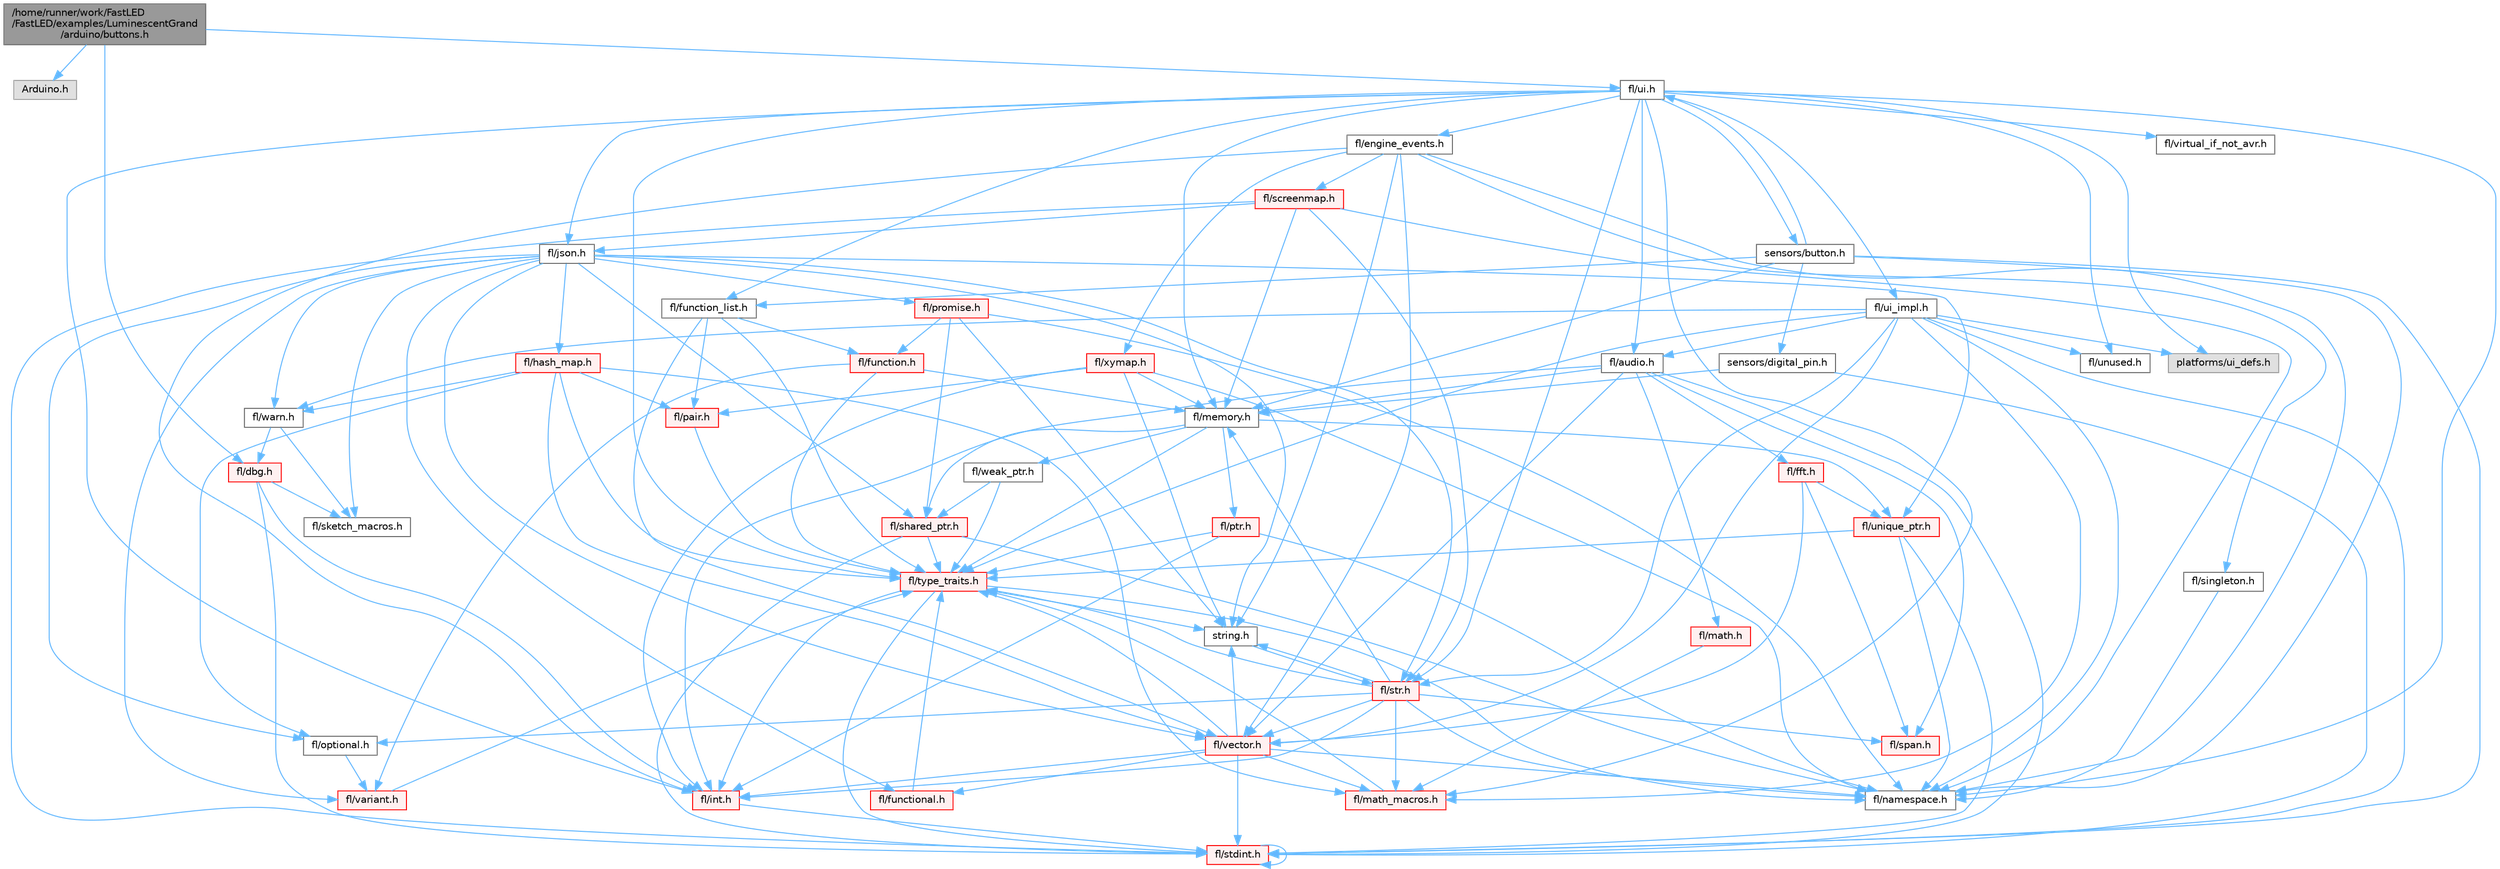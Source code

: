 digraph "/home/runner/work/FastLED/FastLED/examples/LuminescentGrand/arduino/buttons.h"
{
 // INTERACTIVE_SVG=YES
 // LATEX_PDF_SIZE
  bgcolor="transparent";
  edge [fontname=Helvetica,fontsize=10,labelfontname=Helvetica,labelfontsize=10];
  node [fontname=Helvetica,fontsize=10,shape=box,height=0.2,width=0.4];
  Node1 [id="Node000001",label="/home/runner/work/FastLED\l/FastLED/examples/LuminescentGrand\l/arduino/buttons.h",height=0.2,width=0.4,color="gray40", fillcolor="grey60", style="filled", fontcolor="black",tooltip=" "];
  Node1 -> Node2 [id="edge1_Node000001_Node000002",color="steelblue1",style="solid",tooltip=" "];
  Node2 [id="Node000002",label="Arduino.h",height=0.2,width=0.4,color="grey60", fillcolor="#E0E0E0", style="filled",tooltip=" "];
  Node1 -> Node3 [id="edge2_Node000001_Node000003",color="steelblue1",style="solid",tooltip=" "];
  Node3 [id="Node000003",label="fl/ui.h",height=0.2,width=0.4,color="grey40", fillcolor="white", style="filled",URL="$d9/d3b/ui_8h.html",tooltip=" "];
  Node3 -> Node4 [id="edge3_Node000003_Node000004",color="steelblue1",style="solid",tooltip=" "];
  Node4 [id="Node000004",label="fl/namespace.h",height=0.2,width=0.4,color="grey40", fillcolor="white", style="filled",URL="$df/d2a/namespace_8h.html",tooltip="Implements the FastLED namespace macros."];
  Node3 -> Node5 [id="edge4_Node000003_Node000005",color="steelblue1",style="solid",tooltip=" "];
  Node5 [id="Node000005",label="fl/memory.h",height=0.2,width=0.4,color="grey40", fillcolor="white", style="filled",URL="$dc/d18/memory_8h.html",tooltip=" "];
  Node5 -> Node6 [id="edge5_Node000005_Node000006",color="steelblue1",style="solid",tooltip=" "];
  Node6 [id="Node000006",label="fl/ptr.h",height=0.2,width=0.4,color="red", fillcolor="#FFF0F0", style="filled",URL="$dd/d98/ptr_8h.html",tooltip=" "];
  Node6 -> Node4 [id="edge6_Node000006_Node000004",color="steelblue1",style="solid",tooltip=" "];
  Node6 -> Node9 [id="edge7_Node000006_Node000009",color="steelblue1",style="solid",tooltip=" "];
  Node9 [id="Node000009",label="fl/type_traits.h",height=0.2,width=0.4,color="red", fillcolor="#FFF0F0", style="filled",URL="$df/d63/type__traits_8h.html",tooltip=" "];
  Node9 -> Node10 [id="edge8_Node000009_Node000010",color="steelblue1",style="solid",tooltip=" "];
  Node10 [id="Node000010",label="string.h",height=0.2,width=0.4,color="grey40", fillcolor="white", style="filled",URL="$da/d66/string_8h.html",tooltip=" "];
  Node10 -> Node11 [id="edge9_Node000010_Node000011",color="steelblue1",style="solid",tooltip=" "];
  Node11 [id="Node000011",label="fl/str.h",height=0.2,width=0.4,color="red", fillcolor="#FFF0F0", style="filled",URL="$d1/d93/str_8h.html",tooltip=" "];
  Node11 -> Node12 [id="edge10_Node000011_Node000012",color="steelblue1",style="solid",tooltip=" "];
  Node12 [id="Node000012",label="fl/int.h",height=0.2,width=0.4,color="red", fillcolor="#FFF0F0", style="filled",URL="$d3/d7e/int_8h.html",tooltip=" "];
  Node12 -> Node13 [id="edge11_Node000012_Node000013",color="steelblue1",style="solid",tooltip=" "];
  Node13 [id="Node000013",label="fl/stdint.h",height=0.2,width=0.4,color="red", fillcolor="#FFF0F0", style="filled",URL="$df/dd8/stdint_8h.html",tooltip=" "];
  Node13 -> Node13 [id="edge12_Node000013_Node000013",color="steelblue1",style="solid",tooltip=" "];
  Node11 -> Node10 [id="edge13_Node000011_Node000010",color="steelblue1",style="solid",tooltip=" "];
  Node11 -> Node22 [id="edge14_Node000011_Node000022",color="steelblue1",style="solid",tooltip=" "];
  Node22 [id="Node000022",label="fl/math_macros.h",height=0.2,width=0.4,color="red", fillcolor="#FFF0F0", style="filled",URL="$d8/db8/math__macros_8h.html",tooltip=" "];
  Node22 -> Node9 [id="edge15_Node000022_Node000009",color="steelblue1",style="solid",tooltip=" "];
  Node11 -> Node4 [id="edge16_Node000011_Node000004",color="steelblue1",style="solid",tooltip=" "];
  Node11 -> Node5 [id="edge17_Node000011_Node000005",color="steelblue1",style="solid",tooltip=" "];
  Node11 -> Node25 [id="edge18_Node000011_Node000025",color="steelblue1",style="solid",tooltip=" "];
  Node25 [id="Node000025",label="fl/optional.h",height=0.2,width=0.4,color="grey40", fillcolor="white", style="filled",URL="$dc/d62/optional_8h.html",tooltip=" "];
  Node25 -> Node26 [id="edge19_Node000025_Node000026",color="steelblue1",style="solid",tooltip=" "];
  Node26 [id="Node000026",label="fl/variant.h",height=0.2,width=0.4,color="red", fillcolor="#FFF0F0", style="filled",URL="$d6/d10/variant_8h.html",tooltip=" "];
  Node26 -> Node9 [id="edge20_Node000026_Node000009",color="steelblue1",style="solid",tooltip=" "];
  Node11 -> Node9 [id="edge21_Node000011_Node000009",color="steelblue1",style="solid",tooltip=" "];
  Node11 -> Node29 [id="edge22_Node000011_Node000029",color="steelblue1",style="solid",tooltip=" "];
  Node29 [id="Node000029",label="fl/vector.h",height=0.2,width=0.4,color="red", fillcolor="#FFF0F0", style="filled",URL="$d6/d68/vector_8h.html",tooltip=" "];
  Node29 -> Node13 [id="edge23_Node000029_Node000013",color="steelblue1",style="solid",tooltip=" "];
  Node29 -> Node12 [id="edge24_Node000029_Node000012",color="steelblue1",style="solid",tooltip=" "];
  Node29 -> Node10 [id="edge25_Node000029_Node000010",color="steelblue1",style="solid",tooltip=" "];
  Node29 -> Node30 [id="edge26_Node000029_Node000030",color="steelblue1",style="solid",tooltip=" "];
  Node30 [id="Node000030",label="fl/functional.h",height=0.2,width=0.4,color="red", fillcolor="#FFF0F0", style="filled",URL="$d8/dea/functional_8h.html",tooltip=" "];
  Node30 -> Node9 [id="edge27_Node000030_Node000009",color="steelblue1",style="solid",tooltip=" "];
  Node29 -> Node22 [id="edge28_Node000029_Node000022",color="steelblue1",style="solid",tooltip=" "];
  Node29 -> Node4 [id="edge29_Node000029_Node000004",color="steelblue1",style="solid",tooltip=" "];
  Node29 -> Node9 [id="edge30_Node000029_Node000009",color="steelblue1",style="solid",tooltip=" "];
  Node11 -> Node42 [id="edge31_Node000011_Node000042",color="steelblue1",style="solid",tooltip=" "];
  Node42 [id="Node000042",label="fl/span.h",height=0.2,width=0.4,color="red", fillcolor="#FFF0F0", style="filled",URL="$d4/d7a/span_8h.html",tooltip=" "];
  Node9 -> Node13 [id="edge32_Node000009_Node000013",color="steelblue1",style="solid",tooltip=" "];
  Node9 -> Node4 [id="edge33_Node000009_Node000004",color="steelblue1",style="solid",tooltip=" "];
  Node9 -> Node12 [id="edge34_Node000009_Node000012",color="steelblue1",style="solid",tooltip=" "];
  Node6 -> Node12 [id="edge35_Node000006_Node000012",color="steelblue1",style="solid",tooltip=" "];
  Node5 -> Node49 [id="edge36_Node000005_Node000049",color="steelblue1",style="solid",tooltip=" "];
  Node49 [id="Node000049",label="fl/shared_ptr.h",height=0.2,width=0.4,color="red", fillcolor="#FFF0F0", style="filled",URL="$df/d6a/shared__ptr_8h.html",tooltip=" "];
  Node49 -> Node4 [id="edge37_Node000049_Node000004",color="steelblue1",style="solid",tooltip=" "];
  Node49 -> Node9 [id="edge38_Node000049_Node000009",color="steelblue1",style="solid",tooltip=" "];
  Node49 -> Node13 [id="edge39_Node000049_Node000013",color="steelblue1",style="solid",tooltip=" "];
  Node5 -> Node52 [id="edge40_Node000005_Node000052",color="steelblue1",style="solid",tooltip=" "];
  Node52 [id="Node000052",label="fl/weak_ptr.h",height=0.2,width=0.4,color="grey40", fillcolor="white", style="filled",URL="$dc/db4/weak__ptr_8h.html",tooltip=" "];
  Node52 -> Node49 [id="edge41_Node000052_Node000049",color="steelblue1",style="solid",tooltip=" "];
  Node52 -> Node9 [id="edge42_Node000052_Node000009",color="steelblue1",style="solid",tooltip=" "];
  Node5 -> Node8 [id="edge43_Node000005_Node000008",color="steelblue1",style="solid",tooltip=" "];
  Node8 [id="Node000008",label="fl/unique_ptr.h",height=0.2,width=0.4,color="red", fillcolor="#FFF0F0", style="filled",URL="$da/d4b/unique__ptr_8h.html",tooltip=" "];
  Node8 -> Node4 [id="edge44_Node000008_Node000004",color="steelblue1",style="solid",tooltip=" "];
  Node8 -> Node9 [id="edge45_Node000008_Node000009",color="steelblue1",style="solid",tooltip=" "];
  Node8 -> Node13 [id="edge46_Node000008_Node000013",color="steelblue1",style="solid",tooltip=" "];
  Node5 -> Node9 [id="edge47_Node000005_Node000009",color="steelblue1",style="solid",tooltip=" "];
  Node3 -> Node53 [id="edge48_Node000003_Node000053",color="steelblue1",style="solid",tooltip=" "];
  Node53 [id="Node000053",label="fl/json.h",height=0.2,width=0.4,color="grey40", fillcolor="white", style="filled",URL="$d7/d91/fl_2json_8h.html",tooltip="FastLED's Elegant JSON Library: fl::Json"];
  Node53 -> Node10 [id="edge49_Node000053_Node000010",color="steelblue1",style="solid",tooltip=" "];
  Node53 -> Node29 [id="edge50_Node000053_Node000029",color="steelblue1",style="solid",tooltip=" "];
  Node53 -> Node54 [id="edge51_Node000053_Node000054",color="steelblue1",style="solid",tooltip=" "];
  Node54 [id="Node000054",label="fl/hash_map.h",height=0.2,width=0.4,color="red", fillcolor="#FFF0F0", style="filled",URL="$d6/d13/hash__map_8h.html",tooltip=" "];
  Node54 -> Node25 [id="edge52_Node000054_Node000025",color="steelblue1",style="solid",tooltip=" "];
  Node54 -> Node58 [id="edge53_Node000054_Node000058",color="steelblue1",style="solid",tooltip=" "];
  Node58 [id="Node000058",label="fl/pair.h",height=0.2,width=0.4,color="red", fillcolor="#FFF0F0", style="filled",URL="$d3/d41/pair_8h.html",tooltip=" "];
  Node58 -> Node9 [id="edge54_Node000058_Node000009",color="steelblue1",style="solid",tooltip=" "];
  Node54 -> Node9 [id="edge55_Node000054_Node000009",color="steelblue1",style="solid",tooltip=" "];
  Node54 -> Node29 [id="edge56_Node000054_Node000029",color="steelblue1",style="solid",tooltip=" "];
  Node54 -> Node59 [id="edge57_Node000054_Node000059",color="steelblue1",style="solid",tooltip=" "];
  Node59 [id="Node000059",label="fl/warn.h",height=0.2,width=0.4,color="grey40", fillcolor="white", style="filled",URL="$de/d77/warn_8h.html",tooltip=" "];
  Node59 -> Node60 [id="edge58_Node000059_Node000060",color="steelblue1",style="solid",tooltip=" "];
  Node60 [id="Node000060",label="fl/dbg.h",height=0.2,width=0.4,color="red", fillcolor="#FFF0F0", style="filled",URL="$d6/d01/dbg_8h.html",tooltip=" "];
  Node60 -> Node70 [id="edge59_Node000060_Node000070",color="steelblue1",style="solid",tooltip=" "];
  Node70 [id="Node000070",label="fl/sketch_macros.h",height=0.2,width=0.4,color="grey40", fillcolor="white", style="filled",URL="$d1/dbc/sketch__macros_8h.html",tooltip=" "];
  Node60 -> Node12 [id="edge60_Node000060_Node000012",color="steelblue1",style="solid",tooltip=" "];
  Node60 -> Node13 [id="edge61_Node000060_Node000013",color="steelblue1",style="solid",tooltip=" "];
  Node59 -> Node70 [id="edge62_Node000059_Node000070",color="steelblue1",style="solid",tooltip=" "];
  Node54 -> Node22 [id="edge63_Node000054_Node000022",color="steelblue1",style="solid",tooltip=" "];
  Node53 -> Node26 [id="edge64_Node000053_Node000026",color="steelblue1",style="solid",tooltip=" "];
  Node53 -> Node25 [id="edge65_Node000053_Node000025",color="steelblue1",style="solid",tooltip=" "];
  Node53 -> Node8 [id="edge66_Node000053_Node000008",color="steelblue1",style="solid",tooltip=" "];
  Node53 -> Node49 [id="edge67_Node000053_Node000049",color="steelblue1",style="solid",tooltip=" "];
  Node53 -> Node30 [id="edge68_Node000053_Node000030",color="steelblue1",style="solid",tooltip=" "];
  Node53 -> Node11 [id="edge69_Node000053_Node000011",color="steelblue1",style="solid",tooltip=" "];
  Node53 -> Node71 [id="edge70_Node000053_Node000071",color="steelblue1",style="solid",tooltip=" "];
  Node71 [id="Node000071",label="fl/promise.h",height=0.2,width=0.4,color="red", fillcolor="#FFF0F0", style="filled",URL="$d6/d17/promise_8h.html",tooltip="Promise-based fluent API for FastLED - standalone async primitives."];
  Node71 -> Node4 [id="edge71_Node000071_Node000004",color="steelblue1",style="solid",tooltip=" "];
  Node71 -> Node72 [id="edge72_Node000071_Node000072",color="steelblue1",style="solid",tooltip=" "];
  Node72 [id="Node000072",label="fl/function.h",height=0.2,width=0.4,color="red", fillcolor="#FFF0F0", style="filled",URL="$dd/d67/function_8h.html",tooltip=" "];
  Node72 -> Node5 [id="edge73_Node000072_Node000005",color="steelblue1",style="solid",tooltip=" "];
  Node72 -> Node9 [id="edge74_Node000072_Node000009",color="steelblue1",style="solid",tooltip=" "];
  Node72 -> Node26 [id="edge75_Node000072_Node000026",color="steelblue1",style="solid",tooltip=" "];
  Node71 -> Node10 [id="edge76_Node000071_Node000010",color="steelblue1",style="solid",tooltip=" "];
  Node71 -> Node49 [id="edge77_Node000071_Node000049",color="steelblue1",style="solid",tooltip=" "];
  Node53 -> Node59 [id="edge78_Node000053_Node000059",color="steelblue1",style="solid",tooltip=" "];
  Node53 -> Node70 [id="edge79_Node000053_Node000070",color="steelblue1",style="solid",tooltip=" "];
  Node3 -> Node11 [id="edge80_Node000003_Node000011",color="steelblue1",style="solid",tooltip=" "];
  Node3 -> Node12 [id="edge81_Node000003_Node000012",color="steelblue1",style="solid",tooltip=" "];
  Node3 -> Node73 [id="edge82_Node000003_Node000073",color="steelblue1",style="solid",tooltip=" "];
  Node73 [id="Node000073",label="fl/audio.h",height=0.2,width=0.4,color="grey40", fillcolor="white", style="filled",URL="$da/d09/audio_8h.html",tooltip=" "];
  Node73 -> Node74 [id="edge83_Node000073_Node000074",color="steelblue1",style="solid",tooltip=" "];
  Node74 [id="Node000074",label="fl/fft.h",height=0.2,width=0.4,color="red", fillcolor="#FFF0F0", style="filled",URL="$d7/d76/fft_8h.html",tooltip=" "];
  Node74 -> Node8 [id="edge84_Node000074_Node000008",color="steelblue1",style="solid",tooltip=" "];
  Node74 -> Node42 [id="edge85_Node000074_Node000042",color="steelblue1",style="solid",tooltip=" "];
  Node74 -> Node29 [id="edge86_Node000074_Node000029",color="steelblue1",style="solid",tooltip=" "];
  Node73 -> Node17 [id="edge87_Node000073_Node000017",color="steelblue1",style="solid",tooltip=" "];
  Node17 [id="Node000017",label="fl/math.h",height=0.2,width=0.4,color="red", fillcolor="#FFF0F0", style="filled",URL="$df/db1/math_8h.html",tooltip=" "];
  Node17 -> Node22 [id="edge88_Node000017_Node000022",color="steelblue1",style="solid",tooltip=" "];
  Node73 -> Node5 [id="edge89_Node000073_Node000005",color="steelblue1",style="solid",tooltip=" "];
  Node73 -> Node42 [id="edge90_Node000073_Node000042",color="steelblue1",style="solid",tooltip=" "];
  Node73 -> Node29 [id="edge91_Node000073_Node000029",color="steelblue1",style="solid",tooltip=" "];
  Node73 -> Node12 [id="edge92_Node000073_Node000012",color="steelblue1",style="solid",tooltip=" "];
  Node73 -> Node13 [id="edge93_Node000073_Node000013",color="steelblue1",style="solid",tooltip=" "];
  Node3 -> Node75 [id="edge94_Node000003_Node000075",color="steelblue1",style="solid",tooltip=" "];
  Node75 [id="Node000075",label="fl/engine_events.h",height=0.2,width=0.4,color="grey40", fillcolor="white", style="filled",URL="$db/dc0/engine__events_8h.html",tooltip=" "];
  Node75 -> Node4 [id="edge95_Node000075_Node000004",color="steelblue1",style="solid",tooltip=" "];
  Node75 -> Node76 [id="edge96_Node000075_Node000076",color="steelblue1",style="solid",tooltip=" "];
  Node76 [id="Node000076",label="fl/screenmap.h",height=0.2,width=0.4,color="red", fillcolor="#FFF0F0", style="filled",URL="$d7/d97/screenmap_8h.html",tooltip=" "];
  Node76 -> Node13 [id="edge97_Node000076_Node000013",color="steelblue1",style="solid",tooltip=" "];
  Node76 -> Node5 [id="edge98_Node000076_Node000005",color="steelblue1",style="solid",tooltip=" "];
  Node76 -> Node4 [id="edge99_Node000076_Node000004",color="steelblue1",style="solid",tooltip=" "];
  Node76 -> Node11 [id="edge100_Node000076_Node000011",color="steelblue1",style="solid",tooltip=" "];
  Node76 -> Node53 [id="edge101_Node000076_Node000053",color="steelblue1",style="solid",tooltip=" "];
  Node75 -> Node85 [id="edge102_Node000075_Node000085",color="steelblue1",style="solid",tooltip=" "];
  Node85 [id="Node000085",label="fl/singleton.h",height=0.2,width=0.4,color="grey40", fillcolor="white", style="filled",URL="$d4/d0b/singleton_8h.html",tooltip=" "];
  Node85 -> Node4 [id="edge103_Node000085_Node000004",color="steelblue1",style="solid",tooltip=" "];
  Node75 -> Node29 [id="edge104_Node000075_Node000029",color="steelblue1",style="solid",tooltip=" "];
  Node75 -> Node86 [id="edge105_Node000075_Node000086",color="steelblue1",style="solid",tooltip=" "];
  Node86 [id="Node000086",label="fl/xymap.h",height=0.2,width=0.4,color="red", fillcolor="#FFF0F0", style="filled",URL="$da/d61/xymap_8h.html",tooltip=" "];
  Node86 -> Node12 [id="edge106_Node000086_Node000012",color="steelblue1",style="solid",tooltip=" "];
  Node86 -> Node4 [id="edge107_Node000086_Node000004",color="steelblue1",style="solid",tooltip=" "];
  Node86 -> Node58 [id="edge108_Node000086_Node000058",color="steelblue1",style="solid",tooltip=" "];
  Node86 -> Node10 [id="edge109_Node000086_Node000010",color="steelblue1",style="solid",tooltip=" "];
  Node86 -> Node5 [id="edge110_Node000086_Node000005",color="steelblue1",style="solid",tooltip=" "];
  Node75 -> Node10 [id="edge111_Node000075_Node000010",color="steelblue1",style="solid",tooltip=" "];
  Node75 -> Node12 [id="edge112_Node000075_Node000012",color="steelblue1",style="solid",tooltip=" "];
  Node3 -> Node88 [id="edge113_Node000003_Node000088",color="steelblue1",style="solid",tooltip=" "];
  Node88 [id="Node000088",label="fl/function_list.h",height=0.2,width=0.4,color="grey40", fillcolor="white", style="filled",URL="$d0/d64/function__list_8h.html",tooltip=" "];
  Node88 -> Node72 [id="edge114_Node000088_Node000072",color="steelblue1",style="solid",tooltip=" "];
  Node88 -> Node58 [id="edge115_Node000088_Node000058",color="steelblue1",style="solid",tooltip=" "];
  Node88 -> Node29 [id="edge116_Node000088_Node000029",color="steelblue1",style="solid",tooltip=" "];
  Node88 -> Node9 [id="edge117_Node000088_Node000009",color="steelblue1",style="solid",tooltip=" "];
  Node3 -> Node22 [id="edge118_Node000003_Node000022",color="steelblue1",style="solid",tooltip=" "];
  Node3 -> Node9 [id="edge119_Node000003_Node000009",color="steelblue1",style="solid",tooltip=" "];
  Node3 -> Node89 [id="edge120_Node000003_Node000089",color="steelblue1",style="solid",tooltip=" "];
  Node89 [id="Node000089",label="fl/ui_impl.h",height=0.2,width=0.4,color="grey40", fillcolor="white", style="filled",URL="$d6/dc0/ui__impl_8h.html",tooltip=" "];
  Node89 -> Node13 [id="edge121_Node000089_Node000013",color="steelblue1",style="solid",tooltip=" "];
  Node89 -> Node73 [id="edge122_Node000089_Node000073",color="steelblue1",style="solid",tooltip=" "];
  Node89 -> Node22 [id="edge123_Node000089_Node000022",color="steelblue1",style="solid",tooltip=" "];
  Node89 -> Node4 [id="edge124_Node000089_Node000004",color="steelblue1",style="solid",tooltip=" "];
  Node89 -> Node11 [id="edge125_Node000089_Node000011",color="steelblue1",style="solid",tooltip=" "];
  Node89 -> Node9 [id="edge126_Node000089_Node000009",color="steelblue1",style="solid",tooltip=" "];
  Node89 -> Node38 [id="edge127_Node000089_Node000038",color="steelblue1",style="solid",tooltip=" "];
  Node38 [id="Node000038",label="fl/unused.h",height=0.2,width=0.4,color="grey40", fillcolor="white", style="filled",URL="$d8/d4b/unused_8h.html",tooltip=" "];
  Node89 -> Node29 [id="edge128_Node000089_Node000029",color="steelblue1",style="solid",tooltip=" "];
  Node89 -> Node59 [id="edge129_Node000089_Node000059",color="steelblue1",style="solid",tooltip=" "];
  Node89 -> Node90 [id="edge130_Node000089_Node000090",color="steelblue1",style="solid",tooltip=" "];
  Node90 [id="Node000090",label="platforms/ui_defs.h",height=0.2,width=0.4,color="grey60", fillcolor="#E0E0E0", style="filled",tooltip=" "];
  Node3 -> Node38 [id="edge131_Node000003_Node000038",color="steelblue1",style="solid",tooltip=" "];
  Node3 -> Node90 [id="edge132_Node000003_Node000090",color="steelblue1",style="solid",tooltip=" "];
  Node3 -> Node91 [id="edge133_Node000003_Node000091",color="steelblue1",style="solid",tooltip=" "];
  Node91 [id="Node000091",label="sensors/button.h",height=0.2,width=0.4,color="grey40", fillcolor="white", style="filled",URL="$d7/d0e/button_8h.html",tooltip=" "];
  Node91 -> Node13 [id="edge134_Node000091_Node000013",color="steelblue1",style="solid",tooltip=" "];
  Node91 -> Node88 [id="edge135_Node000091_Node000088",color="steelblue1",style="solid",tooltip=" "];
  Node91 -> Node4 [id="edge136_Node000091_Node000004",color="steelblue1",style="solid",tooltip=" "];
  Node91 -> Node5 [id="edge137_Node000091_Node000005",color="steelblue1",style="solid",tooltip=" "];
  Node91 -> Node3 [id="edge138_Node000091_Node000003",color="steelblue1",style="solid",tooltip=" "];
  Node91 -> Node92 [id="edge139_Node000091_Node000092",color="steelblue1",style="solid",tooltip=" "];
  Node92 [id="Node000092",label="sensors/digital_pin.h",height=0.2,width=0.4,color="grey40", fillcolor="white", style="filled",URL="$dd/d83/digital__pin_8h.html",tooltip=" "];
  Node92 -> Node13 [id="edge140_Node000092_Node000013",color="steelblue1",style="solid",tooltip=" "];
  Node92 -> Node5 [id="edge141_Node000092_Node000005",color="steelblue1",style="solid",tooltip=" "];
  Node3 -> Node93 [id="edge142_Node000003_Node000093",color="steelblue1",style="solid",tooltip=" "];
  Node93 [id="Node000093",label="fl/virtual_if_not_avr.h",height=0.2,width=0.4,color="grey40", fillcolor="white", style="filled",URL="$da/ddb/virtual__if__not__avr_8h.html",tooltip=" "];
  Node1 -> Node60 [id="edge143_Node000001_Node000060",color="steelblue1",style="solid",tooltip=" "];
}

